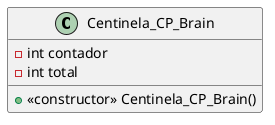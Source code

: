 @startuml
class Centinela_CP_Brain {
-int contador
-int total
+«constructor» Centinela_CP_Brain()
}

@enduml
